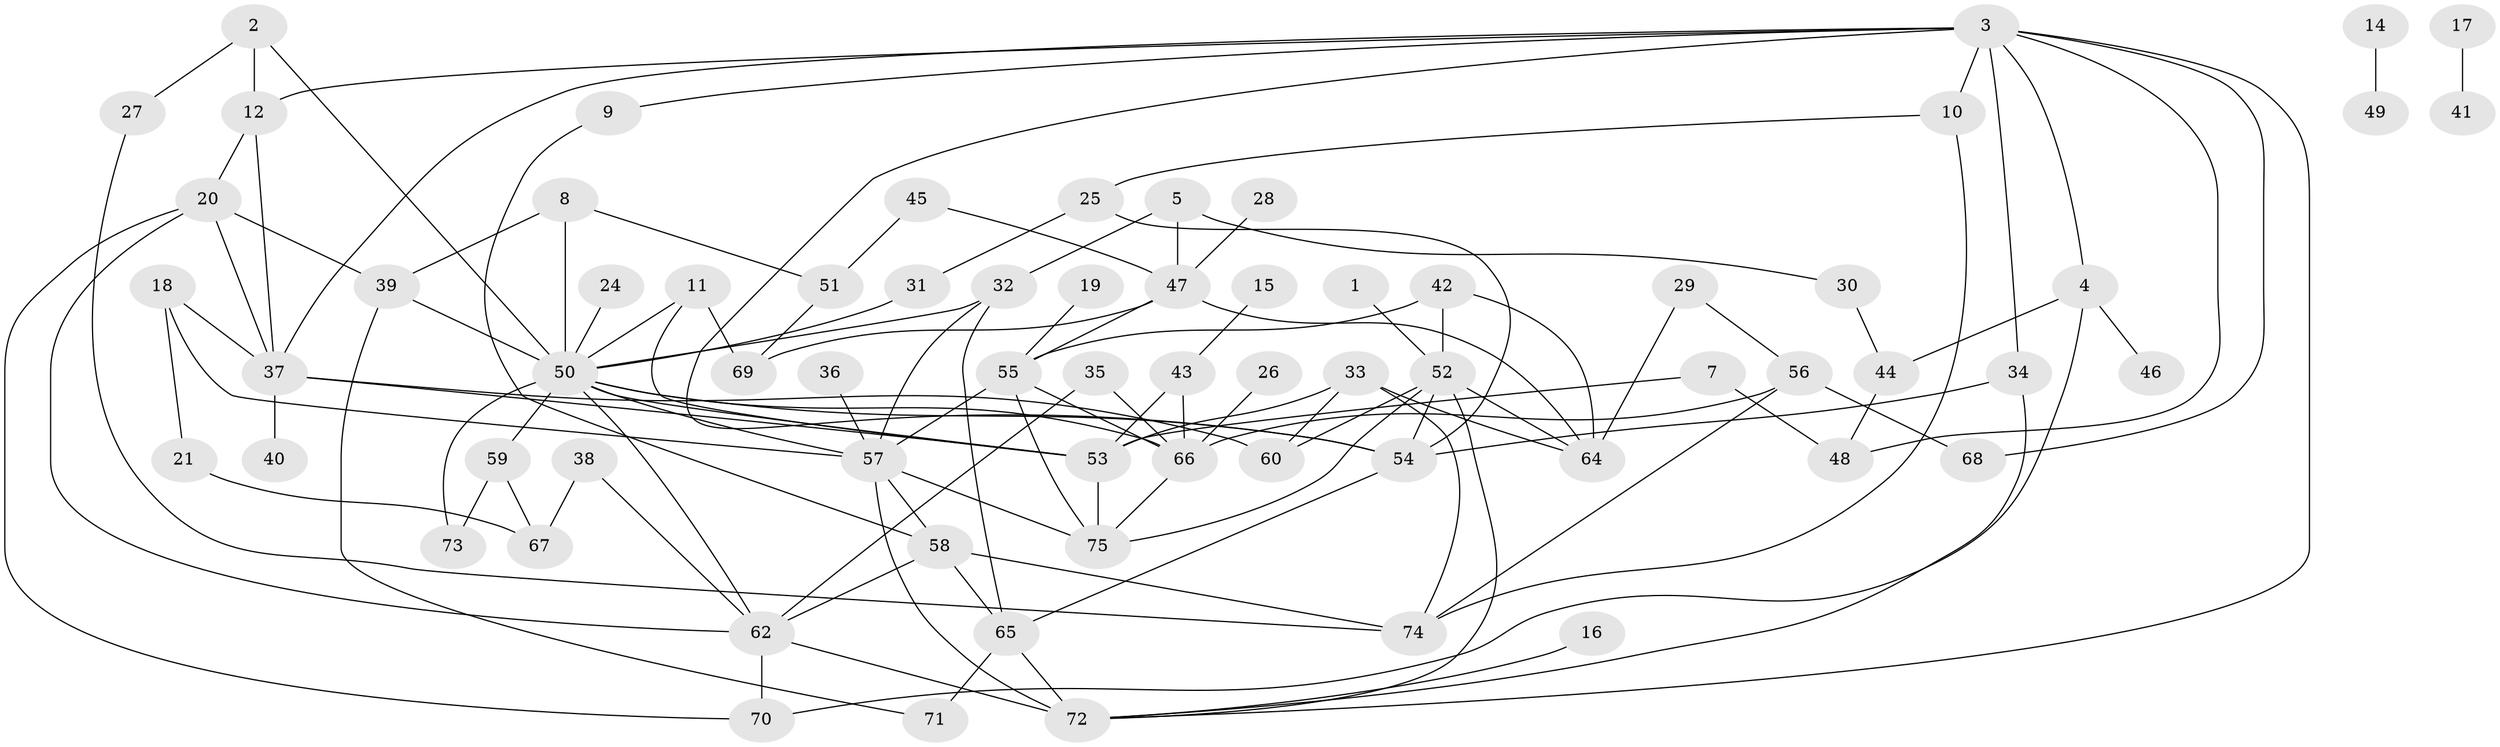 // original degree distribution, {8: 0.013422818791946308, 4: 0.14093959731543623, 1: 0.18120805369127516, 2: 0.28859060402684567, 3: 0.2550335570469799, 7: 0.013422818791946308, 0: 0.03355704697986577, 6: 0.013422818791946308, 5: 0.06040268456375839}
// Generated by graph-tools (version 1.1) at 2025/49/03/09/25 03:49:06]
// undirected, 69 vertices, 120 edges
graph export_dot {
graph [start="1"]
  node [color=gray90,style=filled];
  1;
  2;
  3;
  4;
  5;
  7;
  8;
  9;
  10;
  11;
  12;
  14;
  15;
  16;
  17;
  18;
  19;
  20;
  21;
  24;
  25;
  26;
  27;
  28;
  29;
  30;
  31;
  32;
  33;
  34;
  35;
  36;
  37;
  38;
  39;
  40;
  41;
  42;
  43;
  44;
  45;
  46;
  47;
  48;
  49;
  50;
  51;
  52;
  53;
  54;
  55;
  56;
  57;
  58;
  59;
  60;
  62;
  64;
  65;
  66;
  67;
  68;
  69;
  70;
  71;
  72;
  73;
  74;
  75;
  1 -- 52 [weight=1.0];
  2 -- 12 [weight=1.0];
  2 -- 27 [weight=1.0];
  2 -- 50 [weight=1.0];
  3 -- 4 [weight=1.0];
  3 -- 9 [weight=1.0];
  3 -- 10 [weight=1.0];
  3 -- 12 [weight=1.0];
  3 -- 34 [weight=1.0];
  3 -- 37 [weight=1.0];
  3 -- 48 [weight=1.0];
  3 -- 54 [weight=1.0];
  3 -- 68 [weight=1.0];
  3 -- 72 [weight=1.0];
  4 -- 44 [weight=1.0];
  4 -- 46 [weight=1.0];
  4 -- 70 [weight=1.0];
  5 -- 30 [weight=1.0];
  5 -- 32 [weight=1.0];
  5 -- 47 [weight=1.0];
  7 -- 48 [weight=1.0];
  7 -- 53 [weight=1.0];
  8 -- 39 [weight=1.0];
  8 -- 50 [weight=1.0];
  8 -- 51 [weight=1.0];
  9 -- 58 [weight=1.0];
  10 -- 25 [weight=1.0];
  10 -- 74 [weight=1.0];
  11 -- 50 [weight=1.0];
  11 -- 53 [weight=1.0];
  11 -- 69 [weight=1.0];
  12 -- 20 [weight=1.0];
  12 -- 37 [weight=1.0];
  14 -- 49 [weight=1.0];
  15 -- 43 [weight=1.0];
  16 -- 72 [weight=1.0];
  17 -- 41 [weight=1.0];
  18 -- 21 [weight=1.0];
  18 -- 37 [weight=1.0];
  18 -- 57 [weight=1.0];
  19 -- 55 [weight=1.0];
  20 -- 37 [weight=1.0];
  20 -- 39 [weight=1.0];
  20 -- 62 [weight=1.0];
  20 -- 70 [weight=1.0];
  21 -- 67 [weight=1.0];
  24 -- 50 [weight=1.0];
  25 -- 31 [weight=1.0];
  25 -- 54 [weight=1.0];
  26 -- 66 [weight=1.0];
  27 -- 74 [weight=1.0];
  28 -- 47 [weight=1.0];
  29 -- 56 [weight=1.0];
  29 -- 64 [weight=1.0];
  30 -- 44 [weight=1.0];
  31 -- 50 [weight=1.0];
  32 -- 50 [weight=1.0];
  32 -- 57 [weight=1.0];
  32 -- 65 [weight=1.0];
  33 -- 53 [weight=1.0];
  33 -- 60 [weight=1.0];
  33 -- 64 [weight=1.0];
  33 -- 74 [weight=1.0];
  34 -- 54 [weight=1.0];
  34 -- 72 [weight=1.0];
  35 -- 62 [weight=1.0];
  35 -- 66 [weight=1.0];
  36 -- 57 [weight=1.0];
  37 -- 40 [weight=1.0];
  37 -- 53 [weight=1.0];
  37 -- 60 [weight=1.0];
  38 -- 62 [weight=1.0];
  38 -- 67 [weight=1.0];
  39 -- 50 [weight=1.0];
  39 -- 71 [weight=1.0];
  42 -- 52 [weight=1.0];
  42 -- 55 [weight=1.0];
  42 -- 64 [weight=1.0];
  43 -- 53 [weight=1.0];
  43 -- 66 [weight=1.0];
  44 -- 48 [weight=1.0];
  45 -- 47 [weight=1.0];
  45 -- 51 [weight=1.0];
  47 -- 55 [weight=1.0];
  47 -- 64 [weight=1.0];
  47 -- 69 [weight=1.0];
  50 -- 53 [weight=2.0];
  50 -- 54 [weight=1.0];
  50 -- 57 [weight=1.0];
  50 -- 59 [weight=1.0];
  50 -- 62 [weight=1.0];
  50 -- 66 [weight=2.0];
  50 -- 73 [weight=1.0];
  51 -- 69 [weight=1.0];
  52 -- 54 [weight=1.0];
  52 -- 60 [weight=1.0];
  52 -- 64 [weight=1.0];
  52 -- 72 [weight=1.0];
  52 -- 75 [weight=1.0];
  53 -- 75 [weight=1.0];
  54 -- 65 [weight=1.0];
  55 -- 57 [weight=1.0];
  55 -- 66 [weight=1.0];
  55 -- 75 [weight=1.0];
  56 -- 66 [weight=1.0];
  56 -- 68 [weight=1.0];
  56 -- 74 [weight=1.0];
  57 -- 58 [weight=1.0];
  57 -- 72 [weight=2.0];
  57 -- 75 [weight=1.0];
  58 -- 62 [weight=1.0];
  58 -- 65 [weight=1.0];
  58 -- 74 [weight=1.0];
  59 -- 67 [weight=1.0];
  59 -- 73 [weight=1.0];
  62 -- 70 [weight=1.0];
  62 -- 72 [weight=1.0];
  65 -- 71 [weight=1.0];
  65 -- 72 [weight=1.0];
  66 -- 75 [weight=1.0];
}

